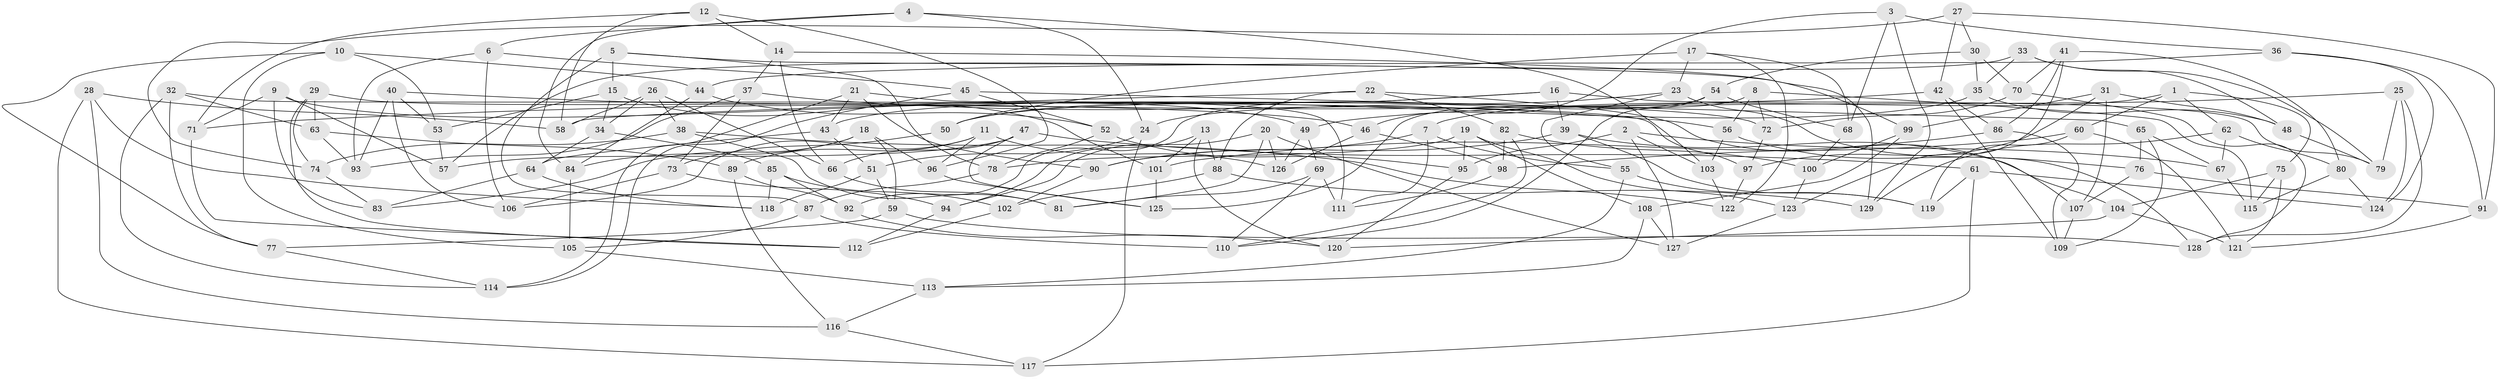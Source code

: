 // Generated by graph-tools (version 1.1) at 2025/50/03/09/25 03:50:48]
// undirected, 129 vertices, 258 edges
graph export_dot {
graph [start="1"]
  node [color=gray90,style=filled];
  1;
  2;
  3;
  4;
  5;
  6;
  7;
  8;
  9;
  10;
  11;
  12;
  13;
  14;
  15;
  16;
  17;
  18;
  19;
  20;
  21;
  22;
  23;
  24;
  25;
  26;
  27;
  28;
  29;
  30;
  31;
  32;
  33;
  34;
  35;
  36;
  37;
  38;
  39;
  40;
  41;
  42;
  43;
  44;
  45;
  46;
  47;
  48;
  49;
  50;
  51;
  52;
  53;
  54;
  55;
  56;
  57;
  58;
  59;
  60;
  61;
  62;
  63;
  64;
  65;
  66;
  67;
  68;
  69;
  70;
  71;
  72;
  73;
  74;
  75;
  76;
  77;
  78;
  79;
  80;
  81;
  82;
  83;
  84;
  85;
  86;
  87;
  88;
  89;
  90;
  91;
  92;
  93;
  94;
  95;
  96;
  97;
  98;
  99;
  100;
  101;
  102;
  103;
  104;
  105;
  106;
  107;
  108;
  109;
  110;
  111;
  112;
  113;
  114;
  115;
  116;
  117;
  118;
  119;
  120;
  121;
  122;
  123;
  124;
  125;
  126;
  127;
  128;
  129;
  1 -- 75;
  1 -- 62;
  1 -- 60;
  1 -- 7;
  2 -- 95;
  2 -- 103;
  2 -- 67;
  2 -- 127;
  3 -- 129;
  3 -- 68;
  3 -- 36;
  3 -- 46;
  4 -- 84;
  4 -- 6;
  4 -- 24;
  4 -- 103;
  5 -- 15;
  5 -- 87;
  5 -- 99;
  5 -- 78;
  6 -- 93;
  6 -- 106;
  6 -- 45;
  7 -- 55;
  7 -- 90;
  7 -- 111;
  8 -- 115;
  8 -- 125;
  8 -- 56;
  8 -- 72;
  9 -- 83;
  9 -- 57;
  9 -- 49;
  9 -- 71;
  10 -- 53;
  10 -- 77;
  10 -- 105;
  10 -- 44;
  11 -- 89;
  11 -- 126;
  11 -- 96;
  11 -- 106;
  12 -- 14;
  12 -- 96;
  12 -- 71;
  12 -- 58;
  13 -- 94;
  13 -- 101;
  13 -- 120;
  13 -- 88;
  14 -- 37;
  14 -- 129;
  14 -- 66;
  15 -- 53;
  15 -- 101;
  15 -- 34;
  16 -- 39;
  16 -- 79;
  16 -- 50;
  16 -- 43;
  17 -- 68;
  17 -- 23;
  17 -- 122;
  17 -- 50;
  18 -- 96;
  18 -- 84;
  18 -- 83;
  18 -- 59;
  19 -- 95;
  19 -- 108;
  19 -- 123;
  19 -- 78;
  20 -- 94;
  20 -- 127;
  20 -- 126;
  20 -- 81;
  21 -- 43;
  21 -- 111;
  21 -- 114;
  21 -- 90;
  22 -- 107;
  22 -- 58;
  22 -- 82;
  22 -- 88;
  23 -- 55;
  23 -- 128;
  23 -- 24;
  24 -- 117;
  24 -- 51;
  25 -- 49;
  25 -- 128;
  25 -- 79;
  25 -- 124;
  26 -- 66;
  26 -- 38;
  26 -- 34;
  26 -- 58;
  27 -- 30;
  27 -- 91;
  27 -- 74;
  27 -- 42;
  28 -- 116;
  28 -- 117;
  28 -- 58;
  28 -- 118;
  29 -- 112;
  29 -- 74;
  29 -- 63;
  29 -- 72;
  30 -- 54;
  30 -- 70;
  30 -- 35;
  31 -- 48;
  31 -- 97;
  31 -- 107;
  31 -- 99;
  32 -- 63;
  32 -- 77;
  32 -- 114;
  32 -- 97;
  33 -- 79;
  33 -- 57;
  33 -- 35;
  33 -- 48;
  34 -- 85;
  34 -- 64;
  35 -- 48;
  35 -- 50;
  36 -- 91;
  36 -- 124;
  36 -- 44;
  37 -- 56;
  37 -- 73;
  37 -- 93;
  38 -- 74;
  38 -- 81;
  38 -- 122;
  39 -- 119;
  39 -- 90;
  39 -- 104;
  40 -- 53;
  40 -- 46;
  40 -- 93;
  40 -- 106;
  41 -- 80;
  41 -- 123;
  41 -- 70;
  41 -- 86;
  42 -- 71;
  42 -- 86;
  42 -- 109;
  43 -- 64;
  43 -- 51;
  44 -- 52;
  44 -- 84;
  45 -- 65;
  45 -- 52;
  45 -- 114;
  46 -- 126;
  46 -- 98;
  47 -- 57;
  47 -- 61;
  47 -- 125;
  47 -- 66;
  48 -- 79;
  49 -- 126;
  49 -- 69;
  50 -- 73;
  51 -- 59;
  51 -- 118;
  52 -- 78;
  52 -- 95;
  53 -- 57;
  54 -- 92;
  54 -- 110;
  54 -- 68;
  55 -- 119;
  55 -- 113;
  56 -- 76;
  56 -- 103;
  59 -- 128;
  59 -- 77;
  60 -- 121;
  60 -- 119;
  60 -- 101;
  61 -- 117;
  61 -- 119;
  61 -- 124;
  62 -- 67;
  62 -- 129;
  62 -- 80;
  63 -- 93;
  63 -- 89;
  64 -- 83;
  64 -- 118;
  65 -- 76;
  65 -- 67;
  65 -- 109;
  66 -- 81;
  67 -- 115;
  68 -- 100;
  69 -- 110;
  69 -- 111;
  69 -- 81;
  70 -- 128;
  70 -- 72;
  71 -- 112;
  72 -- 97;
  73 -- 94;
  73 -- 106;
  74 -- 83;
  75 -- 104;
  75 -- 121;
  75 -- 115;
  76 -- 107;
  76 -- 91;
  77 -- 114;
  78 -- 87;
  80 -- 124;
  80 -- 115;
  82 -- 110;
  82 -- 98;
  82 -- 100;
  84 -- 105;
  85 -- 118;
  85 -- 92;
  85 -- 102;
  86 -- 109;
  86 -- 98;
  87 -- 105;
  87 -- 110;
  88 -- 129;
  88 -- 102;
  89 -- 92;
  89 -- 116;
  90 -- 102;
  91 -- 121;
  92 -- 120;
  94 -- 112;
  95 -- 120;
  96 -- 125;
  97 -- 122;
  98 -- 111;
  99 -- 100;
  99 -- 108;
  100 -- 123;
  101 -- 125;
  102 -- 112;
  103 -- 122;
  104 -- 121;
  104 -- 120;
  105 -- 113;
  107 -- 109;
  108 -- 113;
  108 -- 127;
  113 -- 116;
  116 -- 117;
  123 -- 127;
}
